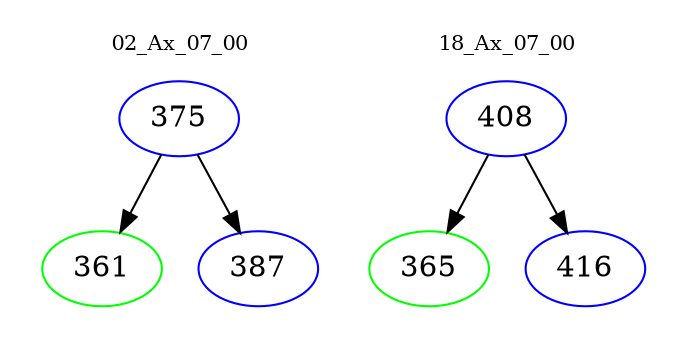 digraph{
subgraph cluster_0 {
color = white
label = "02_Ax_07_00";
fontsize=10;
T0_375 [label="375", color="blue"]
T0_375 -> T0_361 [color="black"]
T0_361 [label="361", color="green"]
T0_375 -> T0_387 [color="black"]
T0_387 [label="387", color="blue"]
}
subgraph cluster_1 {
color = white
label = "18_Ax_07_00";
fontsize=10;
T1_408 [label="408", color="blue"]
T1_408 -> T1_365 [color="black"]
T1_365 [label="365", color="green"]
T1_408 -> T1_416 [color="black"]
T1_416 [label="416", color="blue"]
}
}
